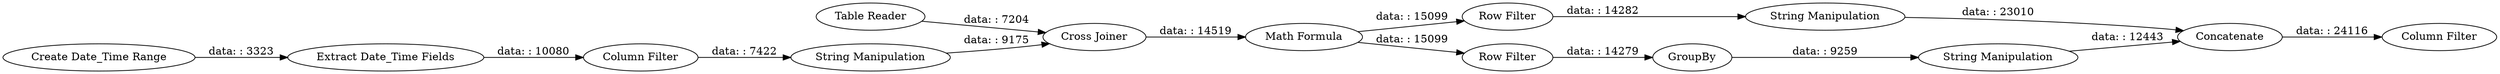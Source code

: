 digraph {
	"-7648802588027280845_30" [label="Extract Date_Time Fields"]
	"923346434887730300_29" [label="Math Formula"]
	"923346434887730300_36" [label="String Manipulation"]
	"923346434887730300_39" [label=Concatenate]
	"-7648802588027280845_2" [label="Create Date_Time Range"]
	"923346434887730300_40" [label="Column Filter"]
	"923346434887730300_28" [label="Cross Joiner"]
	"923346434887730300_35" [label=GroupBy]
	"923346434887730300_33" [label="Row Filter"]
	"-7648802588027280845_37" [label="String Manipulation"]
	"-7648802588027280845_31" [label="Column Filter"]
	"923346434887730300_38" [label="String Manipulation"]
	"923346434887730300_34" [label="Row Filter"]
	"923346434887730300_1" [label="Table Reader"]
	"923346434887730300_34" -> "923346434887730300_35" [label="data: : 14279"]
	"-7648802588027280845_30" -> "-7648802588027280845_31" [label="data: : 10080"]
	"-7648802588027280845_2" -> "-7648802588027280845_30" [label="data: : 3323"]
	"923346434887730300_1" -> "923346434887730300_28" [label="data: : 7204"]
	"-7648802588027280845_37" -> "923346434887730300_28" [label="data: : 9175"]
	"923346434887730300_33" -> "923346434887730300_38" [label="data: : 14282"]
	"923346434887730300_35" -> "923346434887730300_36" [label="data: : 9259"]
	"923346434887730300_36" -> "923346434887730300_39" [label="data: : 12443"]
	"923346434887730300_29" -> "923346434887730300_33" [label="data: : 15099"]
	"923346434887730300_29" -> "923346434887730300_34" [label="data: : 15099"]
	"923346434887730300_28" -> "923346434887730300_29" [label="data: : 14519"]
	"923346434887730300_39" -> "923346434887730300_40" [label="data: : 24116"]
	"923346434887730300_38" -> "923346434887730300_39" [label="data: : 23010"]
	"-7648802588027280845_31" -> "-7648802588027280845_37" [label="data: : 7422"]
	rankdir=LR
}
